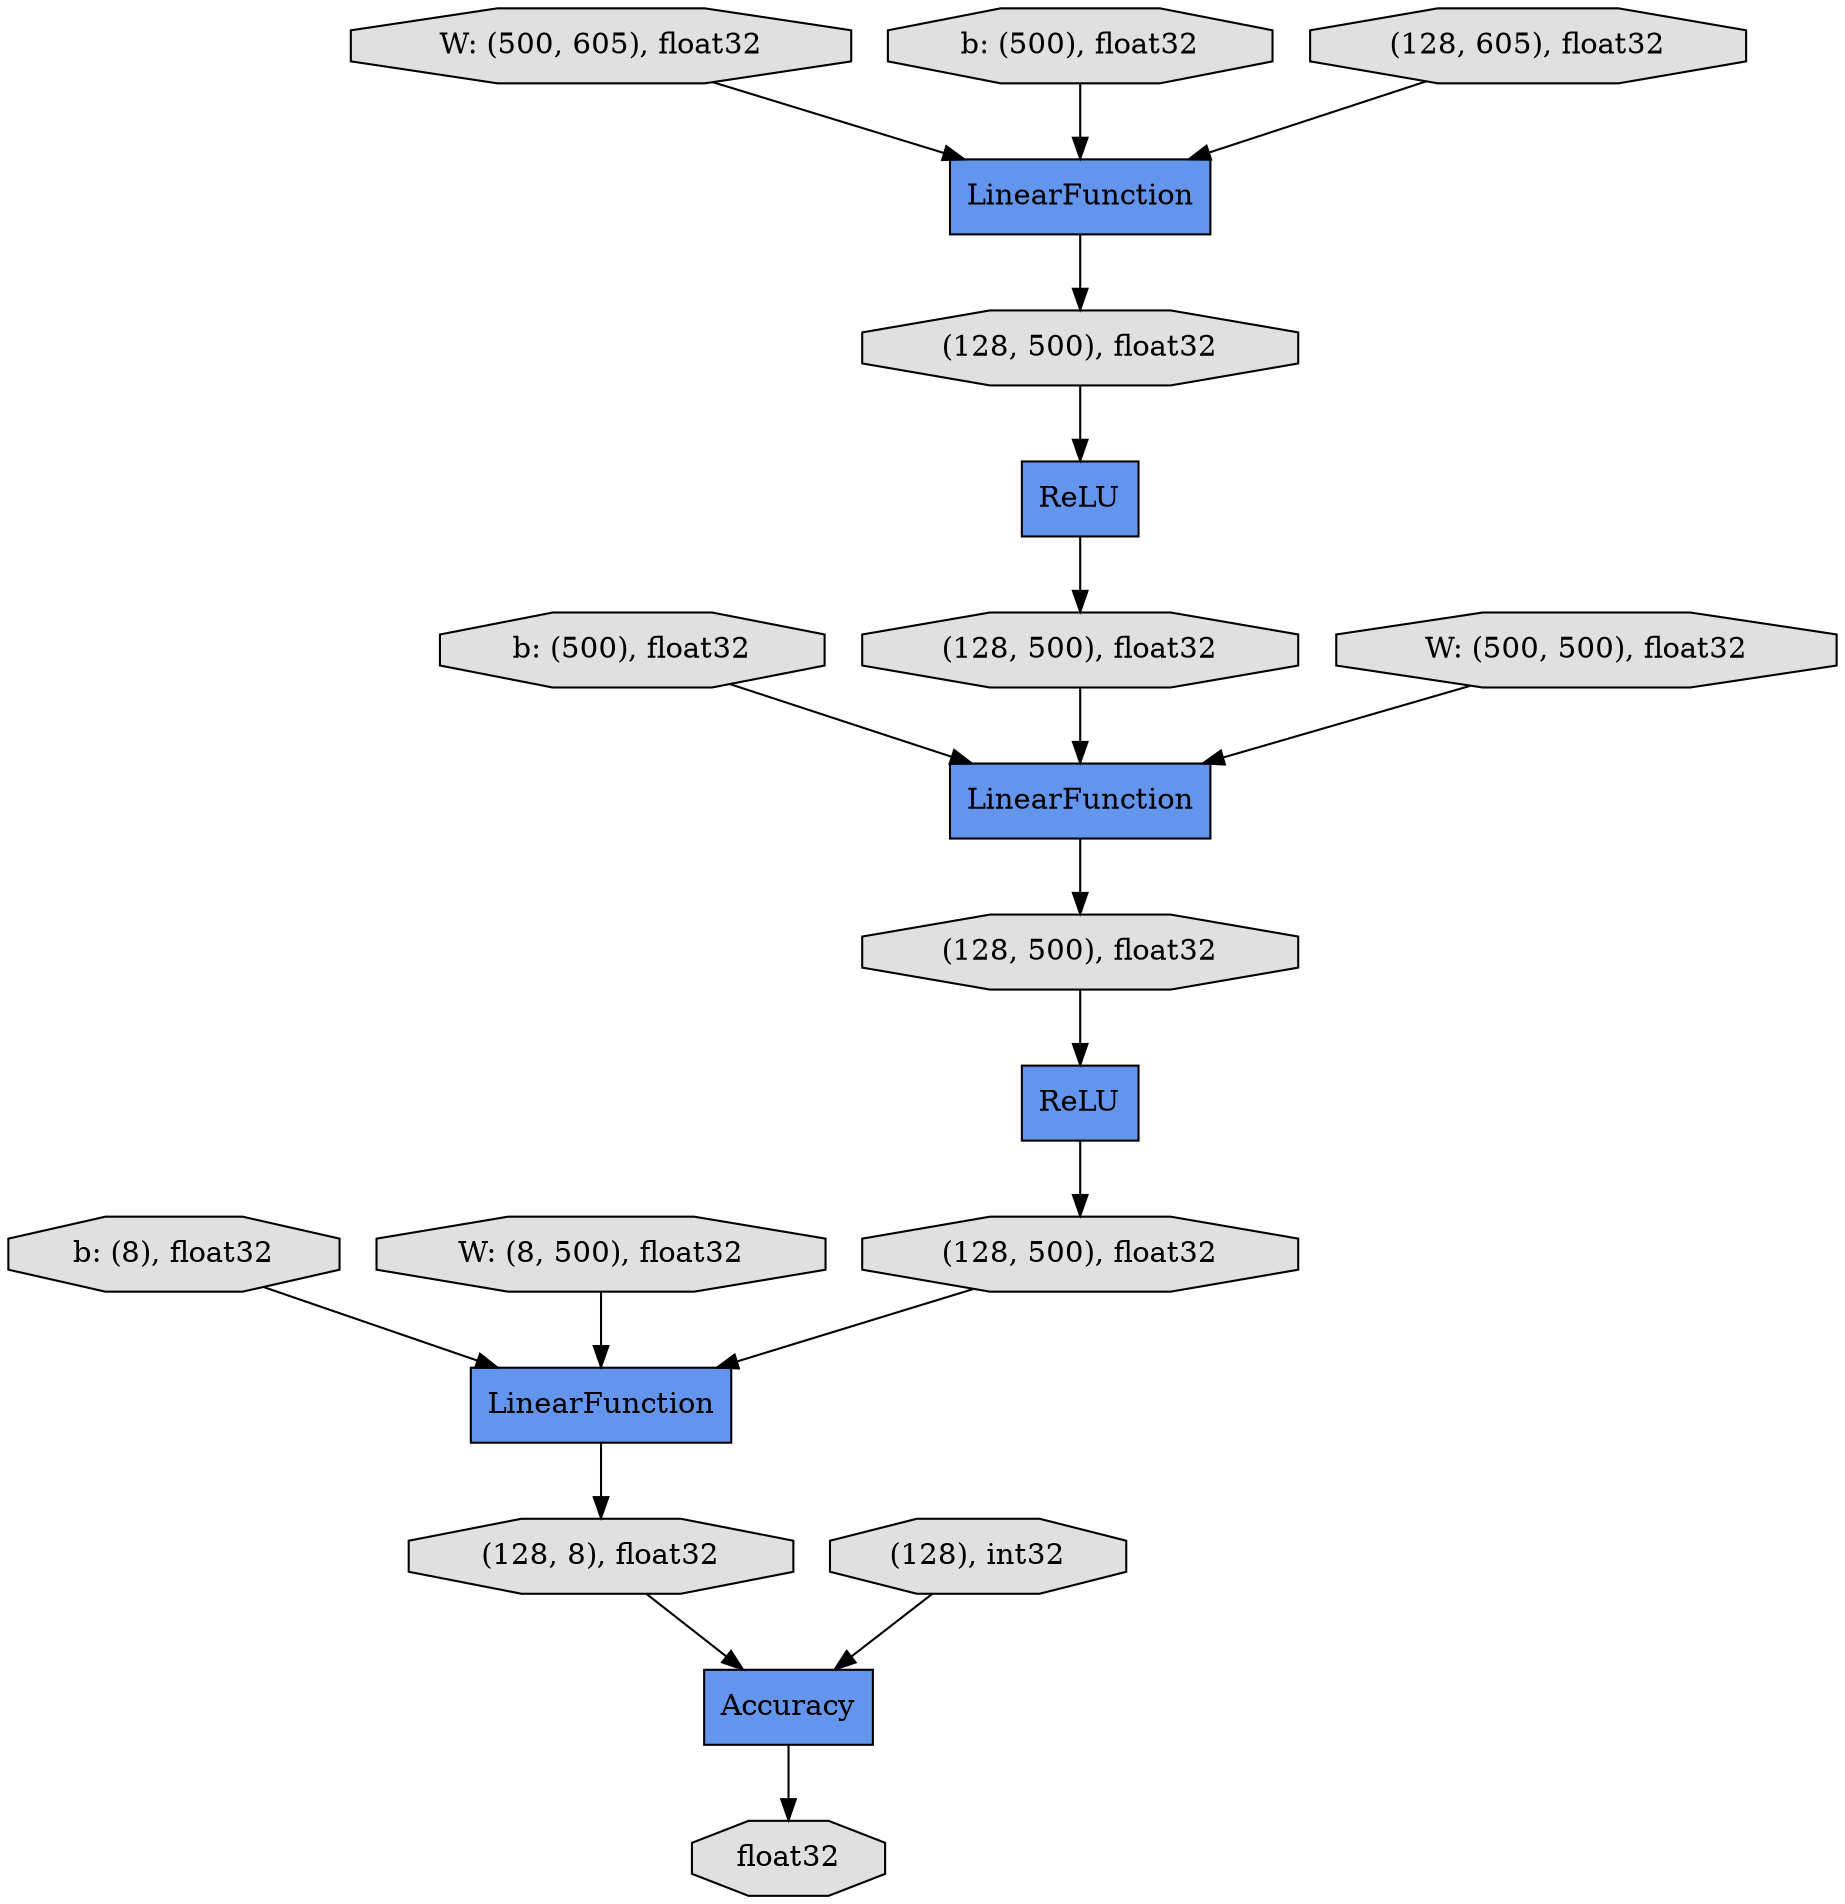 digraph graphname{rankdir=TB;4509824016 [shape="record",style="filled",fillcolor="#6495ED",label="Accuracy"];4509826320 [shape="record",style="filled",fillcolor="#6495ED",label="ReLU"];4509778000 [shape="octagon",style="filled",fillcolor="#E0E0E0",label="b: (500), float32"];4509825808 [shape="octagon",style="filled",fillcolor="#E0E0E0",label="(128, 500), float32"];4510564496 [shape="octagon",style="filled",fillcolor="#E0E0E0",label="float32"];4509824720 [shape="octagon",style="filled",fillcolor="#E0E0E0",label="(128, 8), float32"];4509827024 [shape="octagon",style="filled",fillcolor="#E0E0E0",label="(128), int32"];4509780688 [shape="octagon",style="filled",fillcolor="#E0E0E0",label="b: (8), float32"];4509826704 [shape="record",style="filled",fillcolor="#6495ED",label="LinearFunction"];4509778064 [shape="octagon",style="filled",fillcolor="#E0E0E0",label="W: (500, 500), float32"];4509825360 [shape="record",style="filled",fillcolor="#6495ED",label="LinearFunction"];4485878160 [shape="octagon",style="filled",fillcolor="#E0E0E0",label="W: (500, 605), float32"];4509826192 [shape="record",style="filled",fillcolor="#6495ED",label="ReLU"];4509780368 [shape="octagon",style="filled",fillcolor="#E0E0E0",label="W: (8, 500), float32"];4509826384 [shape="record",style="filled",fillcolor="#6495ED",label="LinearFunction"];4485878672 [shape="octagon",style="filled",fillcolor="#E0E0E0",label="b: (500), float32"];4509826000 [shape="octagon",style="filled",fillcolor="#E0E0E0",label="(128, 605), float32"];4509823952 [shape="octagon",style="filled",fillcolor="#E0E0E0",label="(128, 500), float32"];4509825744 [shape="octagon",style="filled",fillcolor="#E0E0E0",label="(128, 500), float32"];4509824336 [shape="octagon",style="filled",fillcolor="#E0E0E0",label="(128, 500), float32"];4509824720 -> 4509824016;4509825744 -> 4509826320;4509826384 -> 4509824336;4509826192 -> 4509823952;4509824336 -> 4509826192;4509778064 -> 4509826384;4509826704 -> 4509825744;4509823952 -> 4509825360;4509780688 -> 4509825360;4485878160 -> 4509826704;4509827024 -> 4509824016;4485878672 -> 4509826704;4509824016 -> 4510564496;4509826000 -> 4509826704;4509780368 -> 4509825360;4509825808 -> 4509826384;4509825360 -> 4509824720;4509826320 -> 4509825808;4509778000 -> 4509826384;}